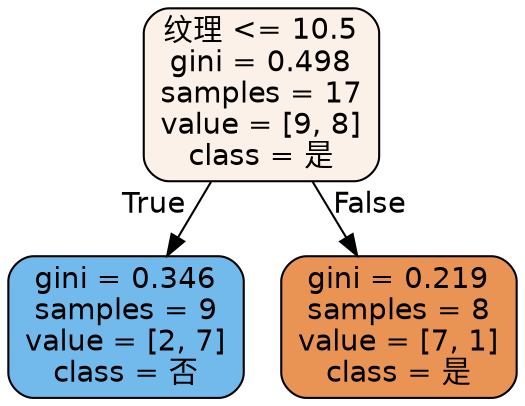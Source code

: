 digraph Tree {
node [shape=box, style="filled, rounded", color="black", fontname=helvetica] ;
edge [fontname=helvetica] ;
0 [label="纹理 <= 10.5\ngini = 0.498\nsamples = 17\nvalue = [9, 8]\nclass = 是", fillcolor="#fcf1e9"] ;
1 [label="gini = 0.346\nsamples = 9\nvalue = [2, 7]\nclass = 否", fillcolor="#72b9ec"] ;
0 -> 1 [labeldistance=2.5, labelangle=45, headlabel="True"] ;
2 [label="gini = 0.219\nsamples = 8\nvalue = [7, 1]\nclass = 是", fillcolor="#e99355"] ;
0 -> 2 [labeldistance=2.5, labelangle=-45, headlabel="False"] ;
}